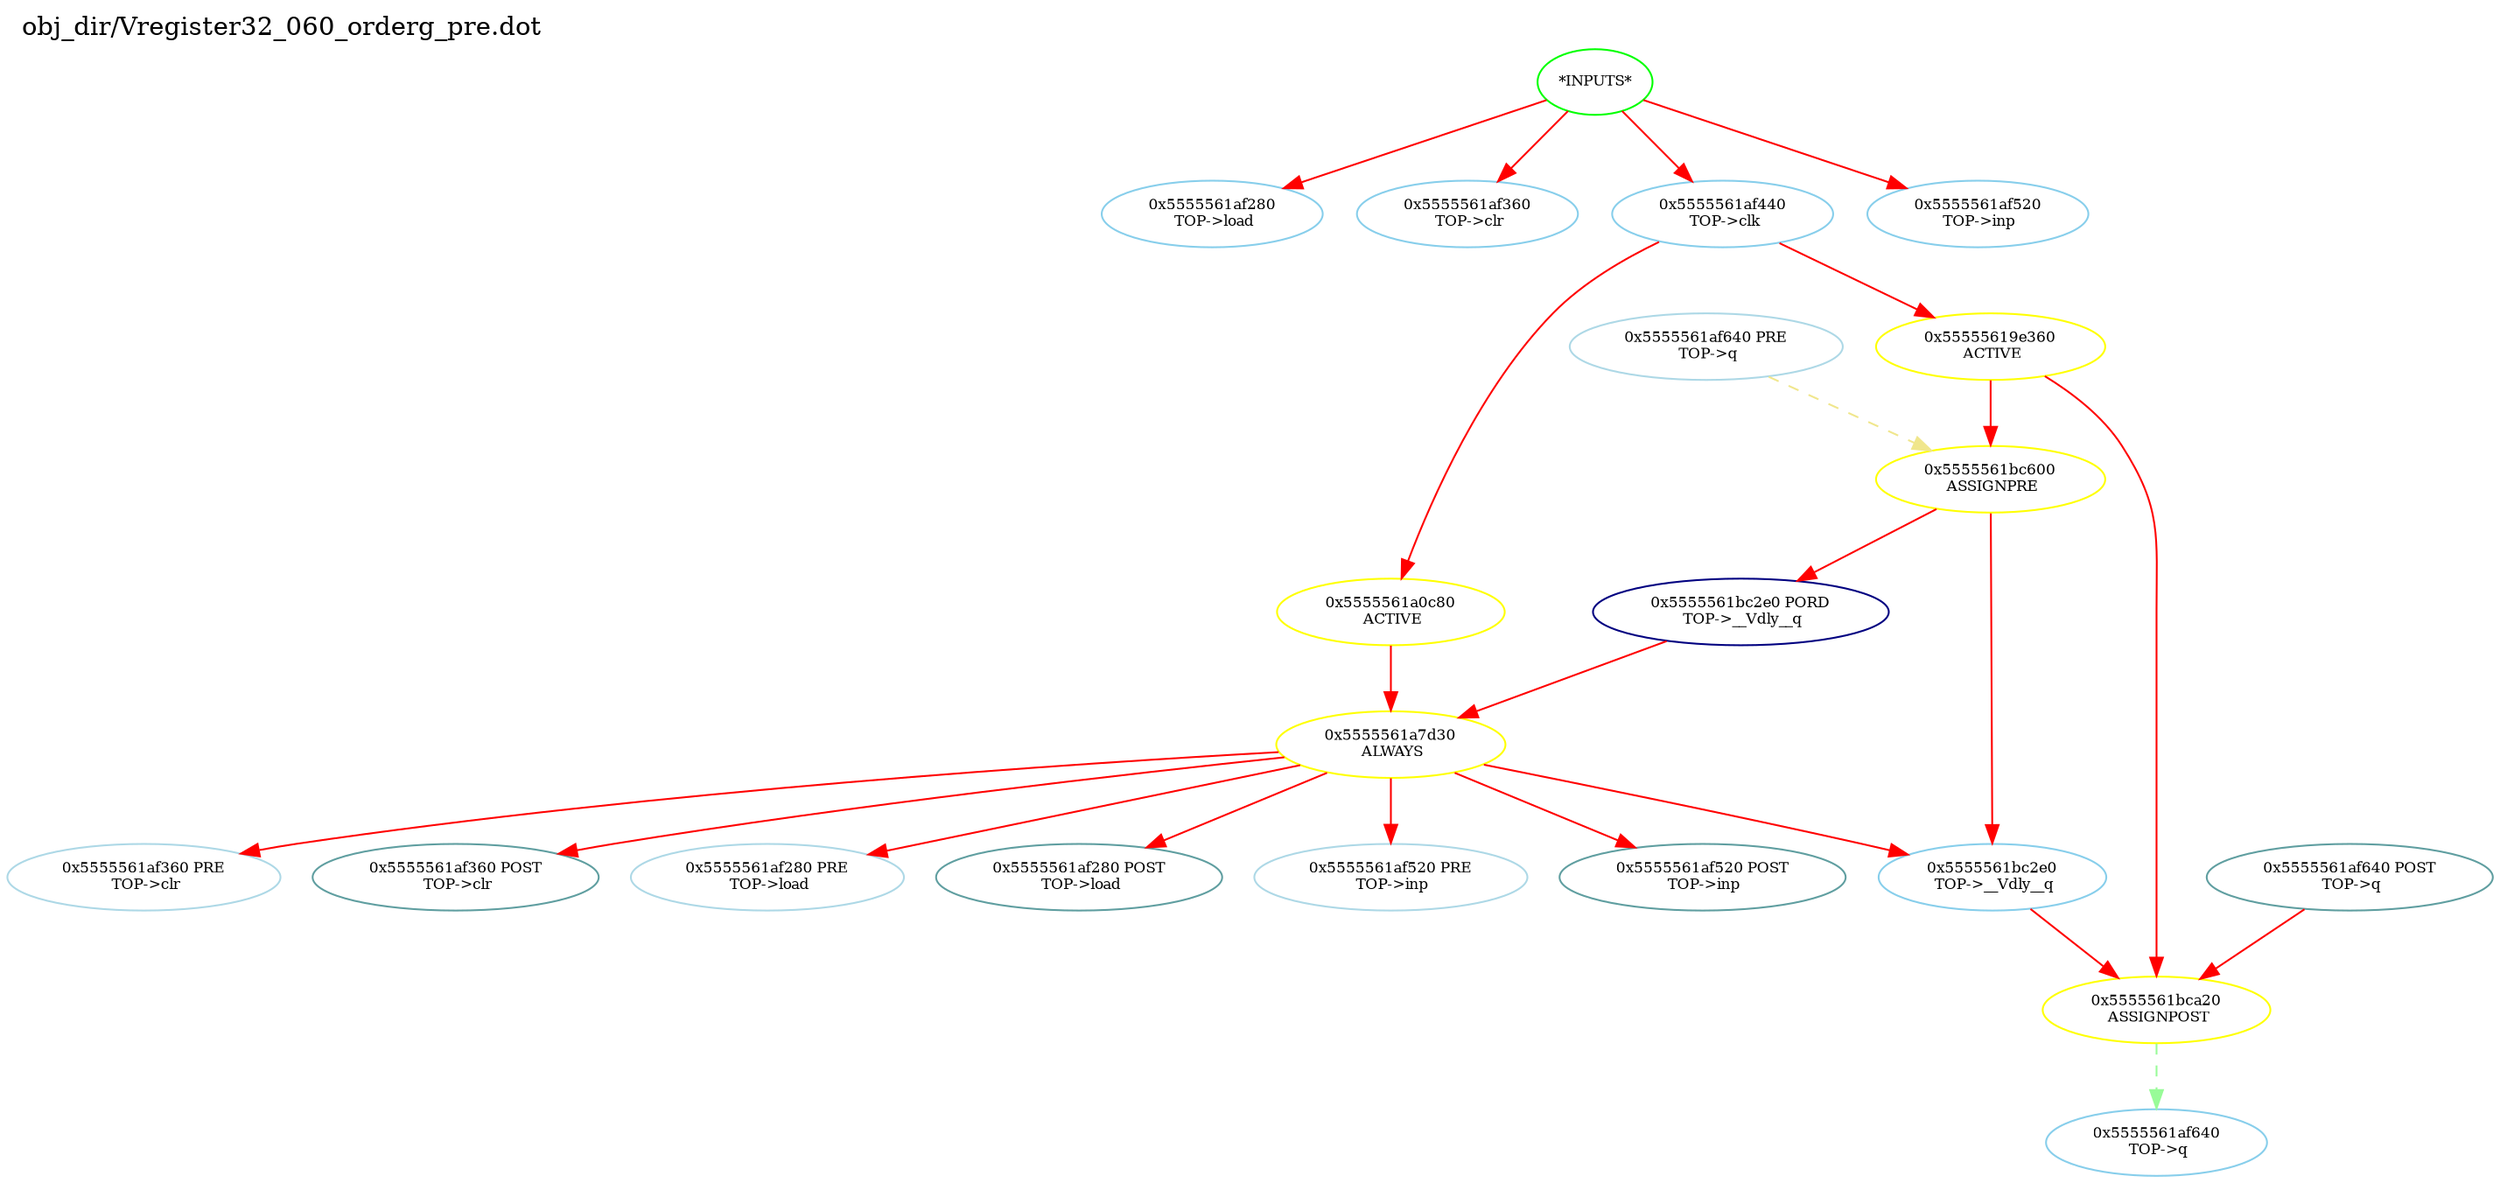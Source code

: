digraph v3graph {
	graph	[label="obj_dir/Vregister32_060_orderg_pre.dot",
		 labelloc=t, labeljust=l,
		 //size="7.5,10",
		 rankdir=TB];
	n0	[fontsize=8 label="*INPUTS*", color=green];
	n0x5555561af0c0_1	[fontsize=8 label="0x5555561af280\n TOP->load", color=skyblue];
	n0x5555561af0c0_2	[fontsize=8 label="0x5555561af360\n TOP->clr", color=skyblue];
	n0x5555561af0c0_3	[fontsize=8 label="0x5555561af440\n TOP->clk", color=skyblue];
	n0x5555561af0c0_4	[fontsize=8 label="0x5555561af520\n TOP->inp", color=skyblue];
	n0x5555561af0c0_5	[fontsize=8 label="0x5555561a0c80\n ACTIVE", color=yellow];
	n0x5555561af0c0_6	[fontsize=8 label="0x5555561a7d30\n ALWAYS", color=yellow];
	n0x5555561af0c0_7	[fontsize=8 label="0x5555561af360 PRE\n TOP->clr", color=lightblue];
	n0x5555561af0c0_8	[fontsize=8 label="0x5555561af360 POST\n TOP->clr", color=CadetBlue];
	n0x5555561af0c0_9	[fontsize=8 label="0x5555561bc2e0 PORD\n TOP->__Vdly__q", color=NavyBlue];
	n0x5555561af0c0_10	[fontsize=8 label="0x5555561bc2e0\n TOP->__Vdly__q", color=skyblue];
	n0x5555561af0c0_11	[fontsize=8 label="0x5555561af280 PRE\n TOP->load", color=lightblue];
	n0x5555561af0c0_12	[fontsize=8 label="0x5555561af280 POST\n TOP->load", color=CadetBlue];
	n0x5555561af0c0_13	[fontsize=8 label="0x5555561af520 PRE\n TOP->inp", color=lightblue];
	n0x5555561af0c0_14	[fontsize=8 label="0x5555561af520 POST\n TOP->inp", color=CadetBlue];
	n0x5555561af0c0_15	[fontsize=8 label="0x55555619e360\n ACTIVE", color=yellow];
	n0x5555561af0c0_16	[fontsize=8 label="0x5555561bc600\n ASSIGNPRE", color=yellow];
	n0x5555561af0c0_17	[fontsize=8 label="0x5555561af640 PRE\n TOP->q", color=lightblue];
	n0x5555561af0c0_18	[fontsize=8 label="0x5555561bca20\n ASSIGNPOST", color=yellow];
	n0x5555561af0c0_19	[fontsize=8 label="0x5555561af640\n TOP->q", color=skyblue];
	n0x5555561af0c0_20	[fontsize=8 label="0x5555561af640 POST\n TOP->q", color=CadetBlue];
	n0 -> n0x5555561af0c0_1 [fontsize=8 label="" weight=1 color=red];
	n0 -> n0x5555561af0c0_2 [fontsize=8 label="" weight=1 color=red];
	n0 -> n0x5555561af0c0_3 [fontsize=8 label="" weight=1 color=red];
	n0 -> n0x5555561af0c0_4 [fontsize=8 label="" weight=1 color=red];
	n0x5555561af0c0_3 -> n0x5555561af0c0_5 [fontsize=8 label="" weight=8 color=red];
	n0x5555561af0c0_3 -> n0x5555561af0c0_15 [fontsize=8 label="" weight=8 color=red];
	n0x5555561af0c0_5 -> n0x5555561af0c0_6 [fontsize=8 label="" weight=32 color=red];
	n0x5555561af0c0_6 -> n0x5555561af0c0_7 [fontsize=8 label="" weight=32 color=red];
	n0x5555561af0c0_6 -> n0x5555561af0c0_8 [fontsize=8 label="" weight=2 color=red];
	n0x5555561af0c0_6 -> n0x5555561af0c0_10 [fontsize=8 label="" weight=32 color=red];
	n0x5555561af0c0_6 -> n0x5555561af0c0_11 [fontsize=8 label="" weight=32 color=red];
	n0x5555561af0c0_6 -> n0x5555561af0c0_12 [fontsize=8 label="" weight=2 color=red];
	n0x5555561af0c0_6 -> n0x5555561af0c0_13 [fontsize=8 label="" weight=32 color=red];
	n0x5555561af0c0_6 -> n0x5555561af0c0_14 [fontsize=8 label="" weight=2 color=red];
	n0x5555561af0c0_9 -> n0x5555561af0c0_6 [fontsize=8 label="" weight=32 color=red];
	n0x5555561af0c0_10 -> n0x5555561af0c0_18 [fontsize=8 label="" weight=8 color=red];
	n0x5555561af0c0_15 -> n0x5555561af0c0_16 [fontsize=8 label="" weight=32 color=red];
	n0x5555561af0c0_15 -> n0x5555561af0c0_18 [fontsize=8 label="" weight=32 color=red];
	n0x5555561af0c0_16 -> n0x5555561af0c0_9 [fontsize=8 label="" weight=32 color=red];
	n0x5555561af0c0_16 -> n0x5555561af0c0_10 [fontsize=8 label="" weight=32 color=red];
	n0x5555561af0c0_17 -> n0x5555561af0c0_16 [fontsize=8 label="" weight=3 color=khaki style=dashed];
	n0x5555561af0c0_18 -> n0x5555561af0c0_19 [fontsize=8 label="" weight=1 color=PaleGreen style=dashed];
	n0x5555561af0c0_20 -> n0x5555561af0c0_18 [fontsize=8 label="" weight=2 color=red];
}
